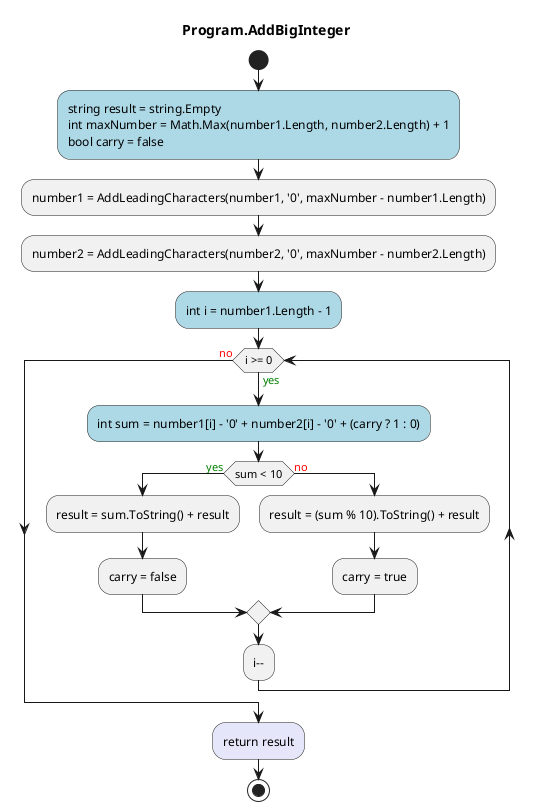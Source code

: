@startuml Program.AddBigInteger
title Program.AddBigInteger
start
#LightBlue:string result = string.Empty
int maxNumber = Math.Max(number1.Length, number2.Length) + 1
bool carry = false;
:number1 = AddLeadingCharacters(number1, '0', maxNumber - number1.Length);
:number2 = AddLeadingCharacters(number2, '0', maxNumber - number2.Length);
#LightBlue:int i = number1.Length - 1;
while (i >= 0) is (<color:green>yes)
    #LightBlue:int sum = number1[i] - '0' + number2[i] - '0' + (carry ? 1 : 0);
    if (sum < 10) then (<color:green>yes)
        :result = sum.ToString() + result;
        :carry = false;
      else (<color:red>no)
          :result = (sum % 10).ToString() + result;
          :carry = true;
    endif
:i--;
endwhile (<color:red>no)
#Lavender:return result;
stop
@enduml
